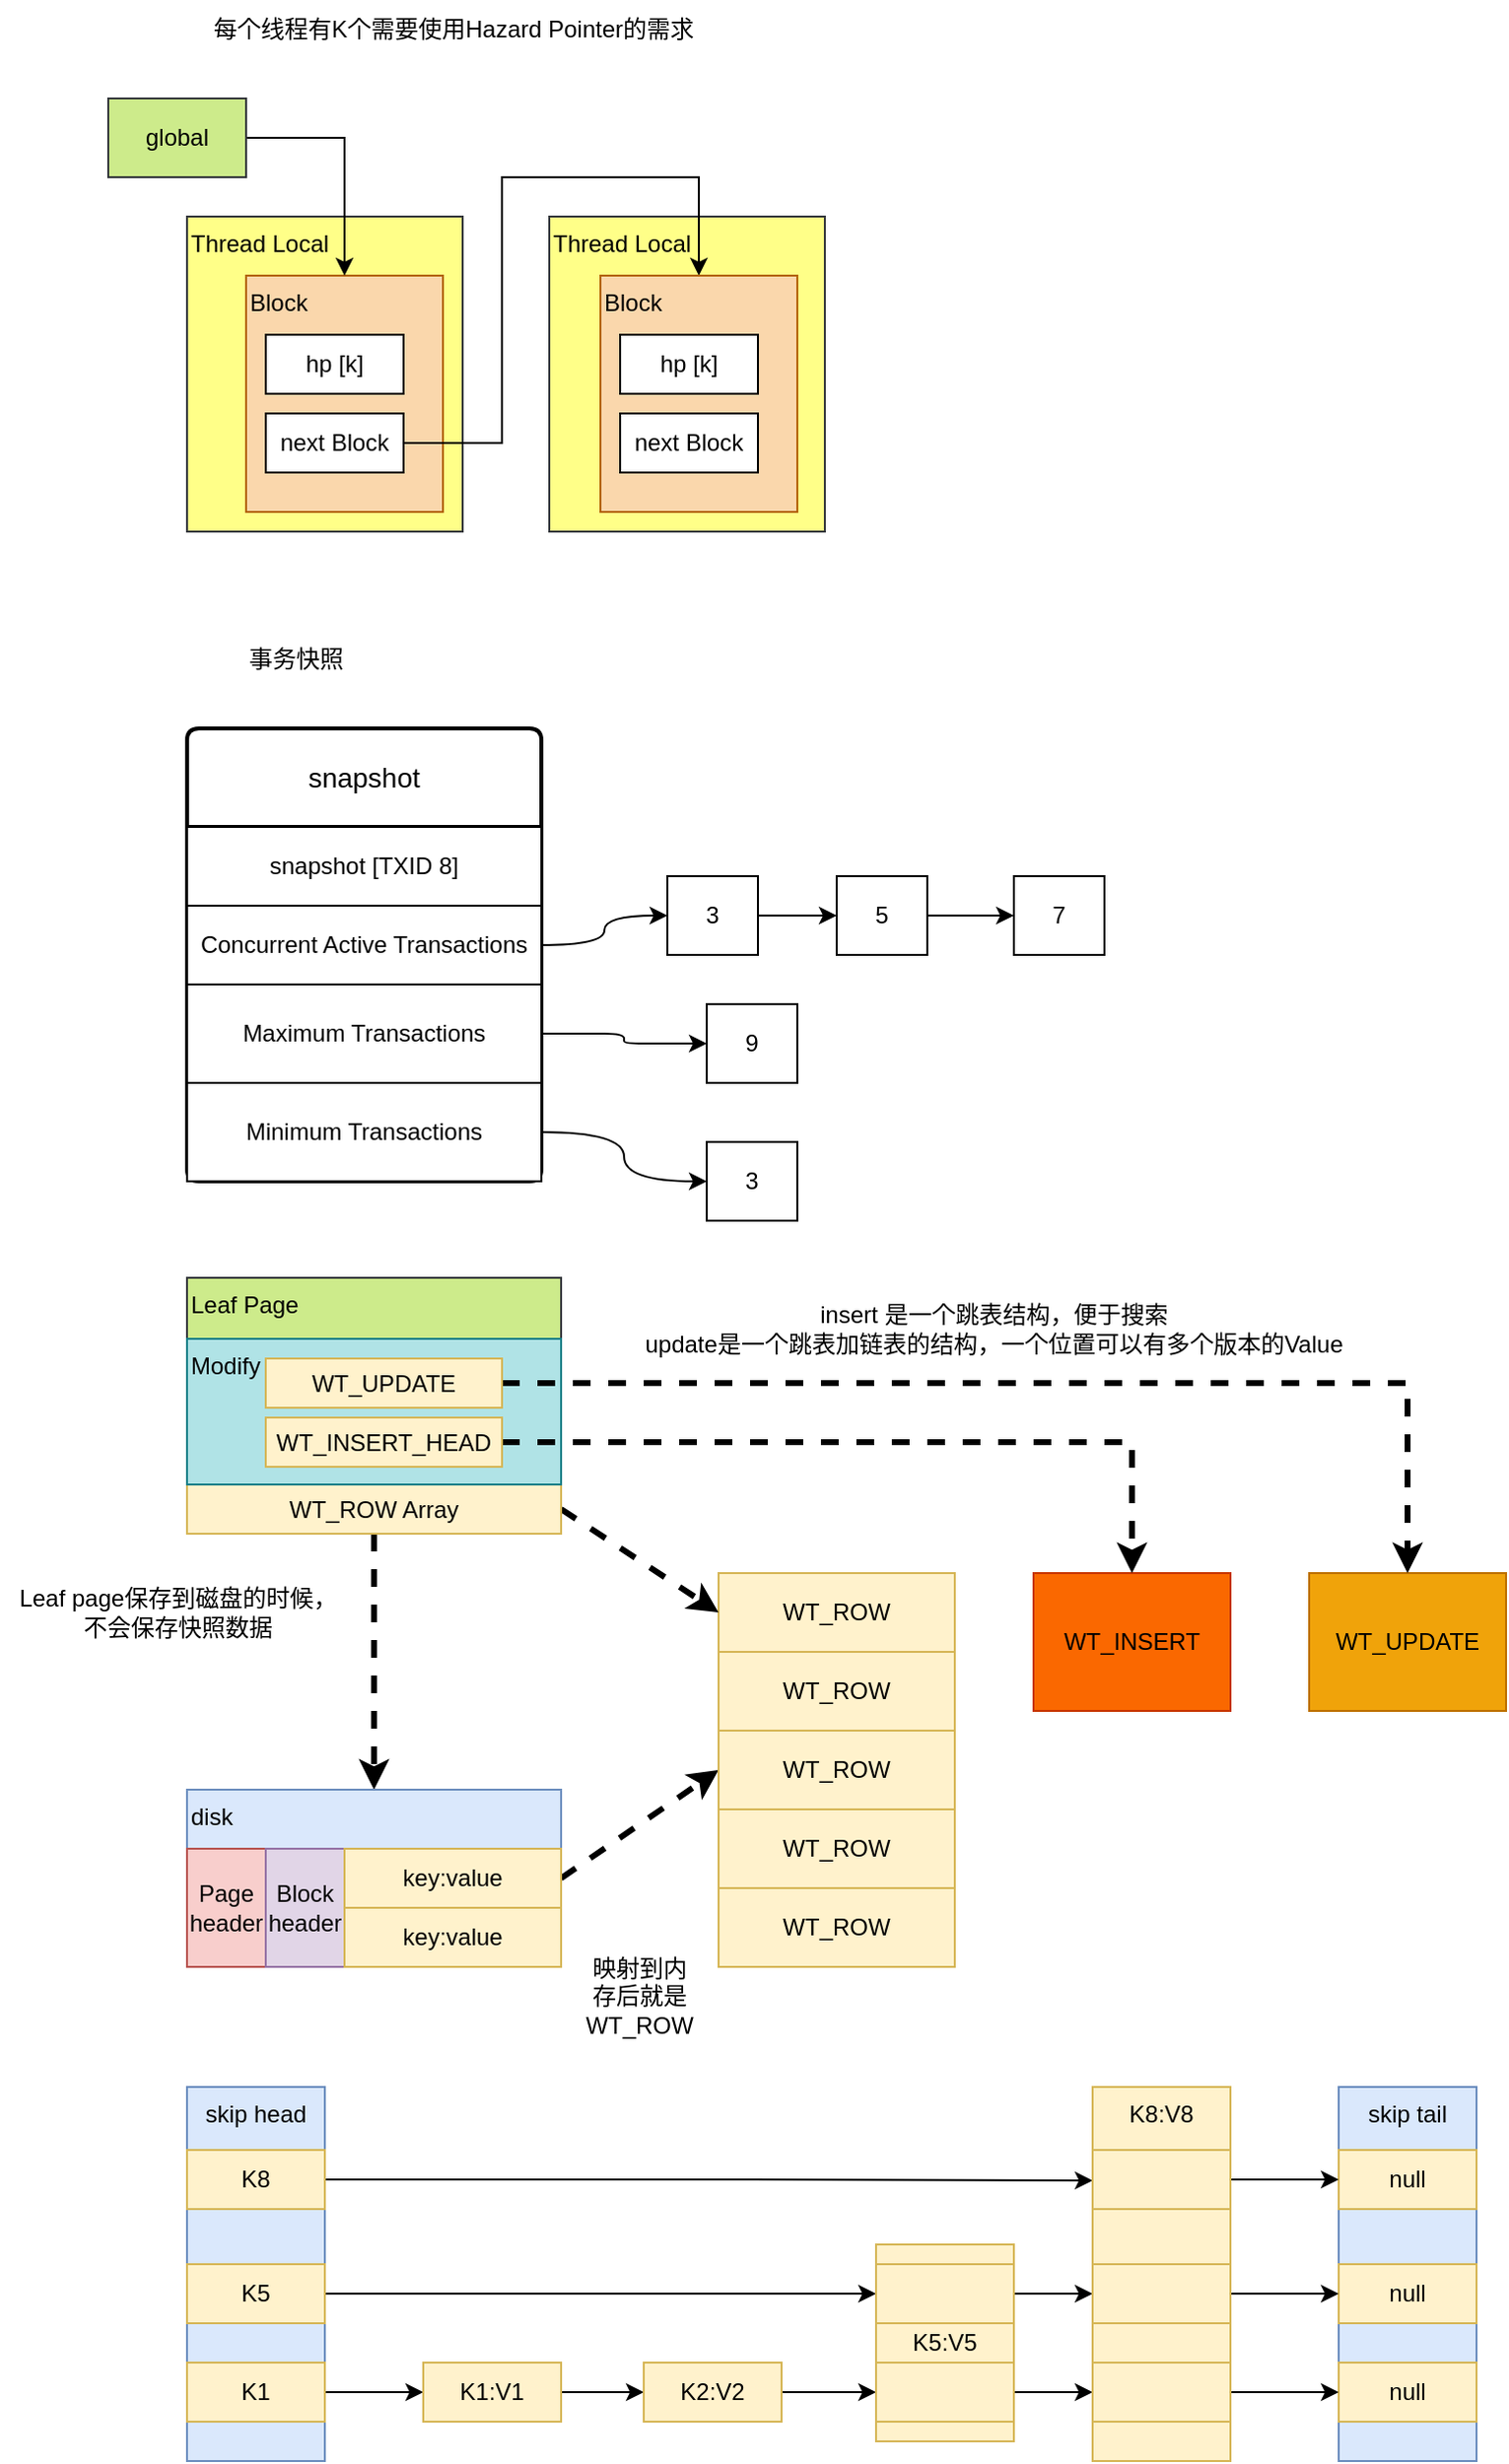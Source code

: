 <mxfile version="22.1.4" type="github">
  <diagram name="第 1 页" id="l_VDj7RniCNkkYwKN7s-">
    <mxGraphModel dx="1621" dy="432" grid="1" gridSize="10" guides="1" tooltips="1" connect="1" arrows="1" fold="1" page="1" pageScale="1" pageWidth="827" pageHeight="1169" math="0" shadow="0">
      <root>
        <mxCell id="0" />
        <mxCell id="1" parent="0" />
        <mxCell id="otWDZC7-YqKMgpGTvqDg-13" value="Thread Local" style="rounded=0;whiteSpace=wrap;html=1;align=left;verticalAlign=top;fillColor=#ffff88;strokeColor=#36393d;" parent="1" vertex="1">
          <mxGeometry x="274" y="250" width="140" height="160" as="geometry" />
        </mxCell>
        <mxCell id="otWDZC7-YqKMgpGTvqDg-12" value="Thread Local" style="rounded=0;whiteSpace=wrap;html=1;align=left;verticalAlign=top;fillColor=#ffff88;strokeColor=#36393d;" parent="1" vertex="1">
          <mxGeometry x="90" y="250" width="140" height="160" as="geometry" />
        </mxCell>
        <mxCell id="otWDZC7-YqKMgpGTvqDg-1" value="&lt;div style=&quot;&quot;&gt;&lt;span style=&quot;background-color: initial;&quot;&gt;Block&lt;/span&gt;&lt;/div&gt;" style="rounded=0;whiteSpace=wrap;html=1;align=left;verticalAlign=top;fillColor=#fad7ac;strokeColor=#b46504;" parent="1" vertex="1">
          <mxGeometry x="120" y="280" width="100" height="120" as="geometry" />
        </mxCell>
        <mxCell id="otWDZC7-YqKMgpGTvqDg-2" value="每个线程有K个需要使用Hazard Pointer的需求" style="text;html=1;align=center;verticalAlign=middle;resizable=0;points=[];autosize=1;strokeColor=none;fillColor=none;" parent="1" vertex="1">
          <mxGeometry x="90" y="140" width="270" height="30" as="geometry" />
        </mxCell>
        <mxCell id="otWDZC7-YqKMgpGTvqDg-3" value="hp [k]" style="rounded=0;whiteSpace=wrap;html=1;" parent="1" vertex="1">
          <mxGeometry x="130" y="310" width="70" height="30" as="geometry" />
        </mxCell>
        <mxCell id="otWDZC7-YqKMgpGTvqDg-11" style="edgeStyle=orthogonalEdgeStyle;rounded=0;orthogonalLoop=1;jettySize=auto;html=1;exitX=1;exitY=0.5;exitDx=0;exitDy=0;entryX=0.5;entryY=0;entryDx=0;entryDy=0;" parent="1" source="otWDZC7-YqKMgpGTvqDg-4" target="otWDZC7-YqKMgpGTvqDg-8" edge="1">
          <mxGeometry relative="1" as="geometry">
            <Array as="points">
              <mxPoint x="250" y="365" />
              <mxPoint x="250" y="230" />
              <mxPoint x="350" y="230" />
            </Array>
          </mxGeometry>
        </mxCell>
        <mxCell id="otWDZC7-YqKMgpGTvqDg-4" value="next Block" style="rounded=0;whiteSpace=wrap;html=1;" parent="1" vertex="1">
          <mxGeometry x="130" y="350" width="70" height="30" as="geometry" />
        </mxCell>
        <mxCell id="otWDZC7-YqKMgpGTvqDg-6" style="edgeStyle=orthogonalEdgeStyle;rounded=0;orthogonalLoop=1;jettySize=auto;html=1;exitX=1;exitY=0.5;exitDx=0;exitDy=0;entryX=0.5;entryY=0;entryDx=0;entryDy=0;" parent="1" source="otWDZC7-YqKMgpGTvqDg-5" target="otWDZC7-YqKMgpGTvqDg-1" edge="1">
          <mxGeometry relative="1" as="geometry" />
        </mxCell>
        <mxCell id="otWDZC7-YqKMgpGTvqDg-5" value="global" style="rounded=0;whiteSpace=wrap;html=1;fillColor=#cdeb8b;strokeColor=#36393d;" parent="1" vertex="1">
          <mxGeometry x="50" y="190" width="70" height="40" as="geometry" />
        </mxCell>
        <mxCell id="otWDZC7-YqKMgpGTvqDg-8" value="&lt;div style=&quot;&quot;&gt;&lt;span style=&quot;background-color: initial;&quot;&gt;Block&lt;/span&gt;&lt;/div&gt;" style="rounded=0;whiteSpace=wrap;html=1;align=left;verticalAlign=top;fillColor=#fad7ac;strokeColor=#b46504;" parent="1" vertex="1">
          <mxGeometry x="300" y="280" width="100" height="120" as="geometry" />
        </mxCell>
        <mxCell id="otWDZC7-YqKMgpGTvqDg-9" value="hp [k]" style="rounded=0;whiteSpace=wrap;html=1;" parent="1" vertex="1">
          <mxGeometry x="310" y="310" width="70" height="30" as="geometry" />
        </mxCell>
        <mxCell id="otWDZC7-YqKMgpGTvqDg-10" value="next Block" style="rounded=0;whiteSpace=wrap;html=1;" parent="1" vertex="1">
          <mxGeometry x="310" y="350" width="70" height="30" as="geometry" />
        </mxCell>
        <mxCell id="SGlzBJ18NT37UxBMCm3J-1" value="事务快照" style="text;html=1;align=center;verticalAlign=middle;resizable=0;points=[];autosize=1;strokeColor=none;fillColor=none;" parent="1" vertex="1">
          <mxGeometry x="110" y="460" width="70" height="30" as="geometry" />
        </mxCell>
        <mxCell id="SGlzBJ18NT37UxBMCm3J-3" value="snapshot" style="swimlane;childLayout=stackLayout;horizontal=1;startSize=50;horizontalStack=0;rounded=1;fontSize=14;fontStyle=0;strokeWidth=2;resizeParent=0;resizeLast=1;shadow=0;dashed=0;align=center;arcSize=4;whiteSpace=wrap;html=1;" parent="1" vertex="1">
          <mxGeometry x="90" y="510" width="180" height="230" as="geometry">
            <mxRectangle x="90" y="510" width="80" height="50" as="alternateBounds" />
          </mxGeometry>
        </mxCell>
        <mxCell id="SGlzBJ18NT37UxBMCm3J-6" value="snapshot [TXID 8]" style="whiteSpace=wrap;html=1;align=center;" parent="SGlzBJ18NT37UxBMCm3J-3" vertex="1">
          <mxGeometry y="50" width="180" height="40" as="geometry" />
        </mxCell>
        <mxCell id="SGlzBJ18NT37UxBMCm3J-7" value="Concurrent Active Transactions" style="whiteSpace=wrap;html=1;align=center;" parent="SGlzBJ18NT37UxBMCm3J-3" vertex="1">
          <mxGeometry y="90" width="180" height="40" as="geometry" />
        </mxCell>
        <mxCell id="SGlzBJ18NT37UxBMCm3J-5" value="Maximum Transactions" style="whiteSpace=wrap;html=1;align=center;" parent="SGlzBJ18NT37UxBMCm3J-3" vertex="1">
          <mxGeometry y="130" width="180" height="50" as="geometry" />
        </mxCell>
        <mxCell id="SGlzBJ18NT37UxBMCm3J-8" value="Minimum Transactions" style="whiteSpace=wrap;html=1;align=center;" parent="SGlzBJ18NT37UxBMCm3J-3" vertex="1">
          <mxGeometry y="180" width="180" height="50" as="geometry" />
        </mxCell>
        <mxCell id="SGlzBJ18NT37UxBMCm3J-13" style="edgeStyle=orthogonalEdgeStyle;rounded=0;orthogonalLoop=1;jettySize=auto;html=1;entryX=0;entryY=0.5;entryDx=0;entryDy=0;" parent="1" source="SGlzBJ18NT37UxBMCm3J-9" target="SGlzBJ18NT37UxBMCm3J-10" edge="1">
          <mxGeometry relative="1" as="geometry" />
        </mxCell>
        <mxCell id="SGlzBJ18NT37UxBMCm3J-9" value="3" style="rounded=0;whiteSpace=wrap;html=1;" parent="1" vertex="1">
          <mxGeometry x="334" y="585" width="46" height="40" as="geometry" />
        </mxCell>
        <mxCell id="SGlzBJ18NT37UxBMCm3J-14" style="edgeStyle=orthogonalEdgeStyle;rounded=0;orthogonalLoop=1;jettySize=auto;html=1;entryX=0;entryY=0.5;entryDx=0;entryDy=0;strokeColor=default;" parent="1" source="SGlzBJ18NT37UxBMCm3J-10" target="SGlzBJ18NT37UxBMCm3J-11" edge="1">
          <mxGeometry relative="1" as="geometry" />
        </mxCell>
        <mxCell id="SGlzBJ18NT37UxBMCm3J-10" value="5" style="rounded=0;whiteSpace=wrap;html=1;" parent="1" vertex="1">
          <mxGeometry x="420" y="585" width="46" height="40" as="geometry" />
        </mxCell>
        <mxCell id="SGlzBJ18NT37UxBMCm3J-11" value="7" style="rounded=0;whiteSpace=wrap;html=1;" parent="1" vertex="1">
          <mxGeometry x="510" y="585" width="46" height="40" as="geometry" />
        </mxCell>
        <mxCell id="SGlzBJ18NT37UxBMCm3J-12" style="edgeStyle=orthogonalEdgeStyle;orthogonalLoop=1;jettySize=auto;html=1;exitX=1;exitY=0.5;exitDx=0;exitDy=0;entryX=0;entryY=0.5;entryDx=0;entryDy=0;curved=1;" parent="1" source="SGlzBJ18NT37UxBMCm3J-7" target="SGlzBJ18NT37UxBMCm3J-9" edge="1">
          <mxGeometry relative="1" as="geometry" />
        </mxCell>
        <mxCell id="SGlzBJ18NT37UxBMCm3J-15" value="9" style="rounded=0;whiteSpace=wrap;html=1;" parent="1" vertex="1">
          <mxGeometry x="354" y="650" width="46" height="40" as="geometry" />
        </mxCell>
        <mxCell id="SGlzBJ18NT37UxBMCm3J-16" value="3" style="rounded=0;whiteSpace=wrap;html=1;" parent="1" vertex="1">
          <mxGeometry x="354" y="720" width="46" height="40" as="geometry" />
        </mxCell>
        <mxCell id="SGlzBJ18NT37UxBMCm3J-17" style="edgeStyle=orthogonalEdgeStyle;orthogonalLoop=1;jettySize=auto;html=1;entryX=0;entryY=0.5;entryDx=0;entryDy=0;rounded=1;" parent="1" source="SGlzBJ18NT37UxBMCm3J-5" target="SGlzBJ18NT37UxBMCm3J-15" edge="1">
          <mxGeometry relative="1" as="geometry" />
        </mxCell>
        <mxCell id="SGlzBJ18NT37UxBMCm3J-18" style="edgeStyle=orthogonalEdgeStyle;orthogonalLoop=1;jettySize=auto;html=1;entryX=0;entryY=0.5;entryDx=0;entryDy=0;curved=1;" parent="1" source="SGlzBJ18NT37UxBMCm3J-8" target="SGlzBJ18NT37UxBMCm3J-16" edge="1">
          <mxGeometry relative="1" as="geometry" />
        </mxCell>
        <mxCell id="-jzMJGOkESsOyINMxNVx-3" style="edgeStyle=orthogonalEdgeStyle;rounded=0;orthogonalLoop=1;jettySize=auto;html=1;entryX=0.5;entryY=0;entryDx=0;entryDy=0;dashed=1;strokeWidth=3;" edge="1" parent="1" source="-jzMJGOkESsOyINMxNVx-1" target="-jzMJGOkESsOyINMxNVx-2">
          <mxGeometry relative="1" as="geometry" />
        </mxCell>
        <mxCell id="-jzMJGOkESsOyINMxNVx-1" value="Leaf Page" style="rounded=0;whiteSpace=wrap;html=1;align=left;horizontal=1;verticalAlign=top;fillColor=#cdeb8b;strokeColor=#36393d;" vertex="1" parent="1">
          <mxGeometry x="90" y="789" width="190" height="130" as="geometry" />
        </mxCell>
        <mxCell id="-jzMJGOkESsOyINMxNVx-2" value="disk" style="rounded=0;whiteSpace=wrap;html=1;align=left;verticalAlign=top;fillColor=#dae8fc;strokeColor=#6c8ebf;" vertex="1" parent="1">
          <mxGeometry x="90" y="1049" width="190" height="90" as="geometry" />
        </mxCell>
        <mxCell id="-jzMJGOkESsOyINMxNVx-4" value="Page header" style="rounded=0;whiteSpace=wrap;html=1;fillColor=#f8cecc;strokeColor=#b85450;" vertex="1" parent="1">
          <mxGeometry x="90" y="1079" width="40" height="60" as="geometry" />
        </mxCell>
        <mxCell id="-jzMJGOkESsOyINMxNVx-5" value="Block&lt;br&gt;header" style="rounded=0;whiteSpace=wrap;html=1;fillColor=#e1d5e7;strokeColor=#9673a6;" vertex="1" parent="1">
          <mxGeometry x="130" y="1079" width="40" height="60" as="geometry" />
        </mxCell>
        <mxCell id="-jzMJGOkESsOyINMxNVx-6" value="" style="rounded=0;whiteSpace=wrap;html=1;" vertex="1" parent="1">
          <mxGeometry x="170" y="1079" width="110" height="60" as="geometry" />
        </mxCell>
        <mxCell id="-jzMJGOkESsOyINMxNVx-13" style="rounded=0;orthogonalLoop=1;jettySize=auto;html=1;exitX=1;exitY=0.5;exitDx=0;exitDy=0;entryX=0;entryY=0.5;entryDx=0;entryDy=0;strokeWidth=3;dashed=1;" edge="1" parent="1" source="-jzMJGOkESsOyINMxNVx-7" target="-jzMJGOkESsOyINMxNVx-10">
          <mxGeometry relative="1" as="geometry" />
        </mxCell>
        <mxCell id="-jzMJGOkESsOyINMxNVx-7" value="key:value" style="rounded=0;whiteSpace=wrap;html=1;fillColor=#fff2cc;strokeColor=#d6b656;" vertex="1" parent="1">
          <mxGeometry x="170" y="1079" width="110" height="30" as="geometry" />
        </mxCell>
        <mxCell id="-jzMJGOkESsOyINMxNVx-8" value="key:value" style="rounded=0;whiteSpace=wrap;html=1;fillColor=#fff2cc;strokeColor=#d6b656;" vertex="1" parent="1">
          <mxGeometry x="170" y="1109" width="110" height="30" as="geometry" />
        </mxCell>
        <mxCell id="-jzMJGOkESsOyINMxNVx-9" value="Leaf page保存到磁盘的时候，&lt;br&gt;不会保存快照数据" style="text;html=1;align=center;verticalAlign=middle;resizable=0;points=[];autosize=1;strokeColor=none;fillColor=none;" vertex="1" parent="1">
          <mxGeometry x="-5" y="939" width="180" height="40" as="geometry" />
        </mxCell>
        <mxCell id="-jzMJGOkESsOyINMxNVx-10" value="" style="rounded=0;whiteSpace=wrap;html=1;fillColor=#fff2cc;strokeColor=#d6b656;align=center;verticalAlign=top;" vertex="1" parent="1">
          <mxGeometry x="360" y="939" width="120" height="200" as="geometry" />
        </mxCell>
        <mxCell id="-jzMJGOkESsOyINMxNVx-11" value="WT_INSERT" style="rounded=0;whiteSpace=wrap;html=1;fillColor=#fa6800;fontColor=#000000;strokeColor=#C73500;" vertex="1" parent="1">
          <mxGeometry x="520" y="939" width="100" height="70" as="geometry" />
        </mxCell>
        <mxCell id="-jzMJGOkESsOyINMxNVx-14" value="映射到内存后就是WT_ROW" style="text;html=1;strokeColor=none;fillColor=none;align=center;verticalAlign=middle;whiteSpace=wrap;rounded=0;" vertex="1" parent="1">
          <mxGeometry x="290" y="1139" width="60" height="30" as="geometry" />
        </mxCell>
        <mxCell id="-jzMJGOkESsOyINMxNVx-15" value="WT_ROW" style="rounded=0;whiteSpace=wrap;html=1;fillColor=#fff2cc;strokeColor=#d6b656;" vertex="1" parent="1">
          <mxGeometry x="360" y="939" width="120" height="40" as="geometry" />
        </mxCell>
        <mxCell id="-jzMJGOkESsOyINMxNVx-16" value="WT_ROW" style="rounded=0;whiteSpace=wrap;html=1;fillColor=#fff2cc;strokeColor=#d6b656;" vertex="1" parent="1">
          <mxGeometry x="360" y="979" width="120" height="40" as="geometry" />
        </mxCell>
        <mxCell id="-jzMJGOkESsOyINMxNVx-17" value="WT_ROW" style="rounded=0;whiteSpace=wrap;html=1;fillColor=#fff2cc;strokeColor=#d6b656;" vertex="1" parent="1">
          <mxGeometry x="360" y="1019" width="120" height="40" as="geometry" />
        </mxCell>
        <mxCell id="-jzMJGOkESsOyINMxNVx-18" value="WT_ROW" style="rounded=0;whiteSpace=wrap;html=1;fillColor=#fff2cc;strokeColor=#d6b656;" vertex="1" parent="1">
          <mxGeometry x="360" y="1059" width="120" height="40" as="geometry" />
        </mxCell>
        <mxCell id="-jzMJGOkESsOyINMxNVx-19" value="WT_ROW" style="rounded=0;whiteSpace=wrap;html=1;fillColor=#fff2cc;strokeColor=#d6b656;" vertex="1" parent="1">
          <mxGeometry x="360" y="1099" width="120" height="40" as="geometry" />
        </mxCell>
        <mxCell id="-jzMJGOkESsOyINMxNVx-21" style="rounded=0;orthogonalLoop=1;jettySize=auto;html=1;exitX=1;exitY=0.5;exitDx=0;exitDy=0;entryX=0;entryY=0.5;entryDx=0;entryDy=0;strokeWidth=3;dashed=1;" edge="1" parent="1" source="-jzMJGOkESsOyINMxNVx-20" target="-jzMJGOkESsOyINMxNVx-15">
          <mxGeometry relative="1" as="geometry" />
        </mxCell>
        <mxCell id="-jzMJGOkESsOyINMxNVx-20" value="WT_ROW Array" style="rounded=0;whiteSpace=wrap;html=1;fillColor=#fff2cc;strokeColor=#d6b656;" vertex="1" parent="1">
          <mxGeometry x="90" y="894" width="190" height="25" as="geometry" />
        </mxCell>
        <mxCell id="-jzMJGOkESsOyINMxNVx-22" value="WT_UPDATE" style="rounded=0;whiteSpace=wrap;html=1;fillColor=#f0a30a;fontColor=#000000;strokeColor=#BD7000;" vertex="1" parent="1">
          <mxGeometry x="660" y="939" width="100" height="70" as="geometry" />
        </mxCell>
        <mxCell id="-jzMJGOkESsOyINMxNVx-28" value="Modify" style="rounded=0;whiteSpace=wrap;html=1;align=left;verticalAlign=top;fillColor=#b0e3e6;strokeColor=#0e8088;" vertex="1" parent="1">
          <mxGeometry x="90" y="820" width="190" height="74" as="geometry" />
        </mxCell>
        <mxCell id="-jzMJGOkESsOyINMxNVx-26" style="edgeStyle=orthogonalEdgeStyle;rounded=0;orthogonalLoop=1;jettySize=auto;html=1;entryX=0.5;entryY=0;entryDx=0;entryDy=0;strokeWidth=3;dashed=1;" edge="1" parent="1" source="-jzMJGOkESsOyINMxNVx-23" target="-jzMJGOkESsOyINMxNVx-11">
          <mxGeometry relative="1" as="geometry" />
        </mxCell>
        <mxCell id="-jzMJGOkESsOyINMxNVx-23" value="WT_INSERT_HEAD" style="rounded=0;whiteSpace=wrap;html=1;fillColor=#fff2cc;strokeColor=#d6b656;" vertex="1" parent="1">
          <mxGeometry x="130" y="860" width="120" height="25" as="geometry" />
        </mxCell>
        <mxCell id="-jzMJGOkESsOyINMxNVx-25" style="edgeStyle=orthogonalEdgeStyle;rounded=0;orthogonalLoop=1;jettySize=auto;html=1;entryX=0.5;entryY=0;entryDx=0;entryDy=0;strokeWidth=3;dashed=1;" edge="1" parent="1" source="-jzMJGOkESsOyINMxNVx-24" target="-jzMJGOkESsOyINMxNVx-22">
          <mxGeometry relative="1" as="geometry" />
        </mxCell>
        <mxCell id="-jzMJGOkESsOyINMxNVx-24" value="WT_UPDATE" style="rounded=0;whiteSpace=wrap;html=1;fillColor=#fff2cc;strokeColor=#d6b656;" vertex="1" parent="1">
          <mxGeometry x="130" y="830" width="120" height="25" as="geometry" />
        </mxCell>
        <mxCell id="-jzMJGOkESsOyINMxNVx-27" value="skip head" style="rounded=0;whiteSpace=wrap;html=1;verticalAlign=top;align=center;fillColor=#dae8fc;strokeColor=#6c8ebf;" vertex="1" parent="1">
          <mxGeometry x="90" y="1200" width="70" height="190" as="geometry" />
        </mxCell>
        <mxCell id="-jzMJGOkESsOyINMxNVx-29" value="insert 是一个跳表结构，便于搜索&lt;br&gt;update是一个跳表加链表的结构，一个位置可以有多个版本的Value" style="text;html=1;strokeColor=none;fillColor=none;align=center;verticalAlign=middle;whiteSpace=wrap;rounded=0;" vertex="1" parent="1">
          <mxGeometry x="280" y="800" width="440" height="30" as="geometry" />
        </mxCell>
        <mxCell id="-jzMJGOkESsOyINMxNVx-39" value="" style="edgeStyle=orthogonalEdgeStyle;rounded=0;orthogonalLoop=1;jettySize=auto;html=1;entryX=0;entryY=0.25;entryDx=0;entryDy=0;" edge="1" parent="1" source="-jzMJGOkESsOyINMxNVx-30" target="-jzMJGOkESsOyINMxNVx-35">
          <mxGeometry relative="1" as="geometry" />
        </mxCell>
        <mxCell id="-jzMJGOkESsOyINMxNVx-30" value="K8" style="rounded=0;whiteSpace=wrap;html=1;fillColor=#fff2cc;strokeColor=#d6b656;" vertex="1" parent="1">
          <mxGeometry x="90" y="1232" width="70" height="30" as="geometry" />
        </mxCell>
        <mxCell id="-jzMJGOkESsOyINMxNVx-54" style="edgeStyle=orthogonalEdgeStyle;rounded=0;orthogonalLoop=1;jettySize=auto;html=1;entryX=0;entryY=0.25;entryDx=0;entryDy=0;" edge="1" parent="1" source="-jzMJGOkESsOyINMxNVx-31" target="-jzMJGOkESsOyINMxNVx-38">
          <mxGeometry relative="1" as="geometry" />
        </mxCell>
        <mxCell id="-jzMJGOkESsOyINMxNVx-31" value="K5" style="rounded=0;whiteSpace=wrap;html=1;fillColor=#fff2cc;strokeColor=#d6b656;" vertex="1" parent="1">
          <mxGeometry x="90" y="1290" width="70" height="30" as="geometry" />
        </mxCell>
        <mxCell id="-jzMJGOkESsOyINMxNVx-36" value="" style="edgeStyle=orthogonalEdgeStyle;rounded=0;orthogonalLoop=1;jettySize=auto;html=1;" edge="1" parent="1" source="-jzMJGOkESsOyINMxNVx-32" target="-jzMJGOkESsOyINMxNVx-34">
          <mxGeometry relative="1" as="geometry" />
        </mxCell>
        <mxCell id="-jzMJGOkESsOyINMxNVx-32" value="K1" style="rounded=0;whiteSpace=wrap;html=1;fillColor=#fff2cc;strokeColor=#d6b656;" vertex="1" parent="1">
          <mxGeometry x="90" y="1340" width="70" height="30" as="geometry" />
        </mxCell>
        <mxCell id="-jzMJGOkESsOyINMxNVx-47" value="" style="edgeStyle=orthogonalEdgeStyle;rounded=0;orthogonalLoop=1;jettySize=auto;html=1;" edge="1" parent="1" source="-jzMJGOkESsOyINMxNVx-34" target="-jzMJGOkESsOyINMxNVx-46">
          <mxGeometry relative="1" as="geometry" />
        </mxCell>
        <mxCell id="-jzMJGOkESsOyINMxNVx-34" value="K1:V1" style="rounded=0;whiteSpace=wrap;html=1;fillColor=#fff2cc;strokeColor=#d6b656;" vertex="1" parent="1">
          <mxGeometry x="210" y="1340" width="70" height="30" as="geometry" />
        </mxCell>
        <mxCell id="-jzMJGOkESsOyINMxNVx-35" value="K8:V8" style="rounded=0;whiteSpace=wrap;html=1;fillColor=#fff2cc;strokeColor=#d6b656;verticalAlign=top;" vertex="1" parent="1">
          <mxGeometry x="550" y="1200" width="70" height="190" as="geometry" />
        </mxCell>
        <mxCell id="-jzMJGOkESsOyINMxNVx-38" value="K5:V5" style="rounded=0;whiteSpace=wrap;html=1;fillColor=#fff2cc;strokeColor=#d6b656;" vertex="1" parent="1">
          <mxGeometry x="440" y="1280" width="70" height="100" as="geometry" />
        </mxCell>
        <mxCell id="-jzMJGOkESsOyINMxNVx-44" value="skip tail" style="rounded=0;whiteSpace=wrap;html=1;verticalAlign=top;align=center;fillColor=#dae8fc;strokeColor=#6c8ebf;" vertex="1" parent="1">
          <mxGeometry x="675" y="1200" width="70" height="190" as="geometry" />
        </mxCell>
        <mxCell id="-jzMJGOkESsOyINMxNVx-57" style="edgeStyle=orthogonalEdgeStyle;rounded=0;orthogonalLoop=1;jettySize=auto;html=1;entryX=0;entryY=0.75;entryDx=0;entryDy=0;" edge="1" parent="1" source="-jzMJGOkESsOyINMxNVx-46" target="-jzMJGOkESsOyINMxNVx-38">
          <mxGeometry relative="1" as="geometry" />
        </mxCell>
        <mxCell id="-jzMJGOkESsOyINMxNVx-46" value="K2:V2" style="rounded=0;whiteSpace=wrap;html=1;fillColor=#fff2cc;strokeColor=#d6b656;" vertex="1" parent="1">
          <mxGeometry x="322" y="1340" width="70" height="30" as="geometry" />
        </mxCell>
        <mxCell id="-jzMJGOkESsOyINMxNVx-49" value="null" style="rounded=0;whiteSpace=wrap;html=1;fillColor=#fff2cc;strokeColor=#d6b656;" vertex="1" parent="1">
          <mxGeometry x="675" y="1340" width="70" height="30" as="geometry" />
        </mxCell>
        <mxCell id="-jzMJGOkESsOyINMxNVx-50" value="null" style="rounded=0;whiteSpace=wrap;html=1;fillColor=#fff2cc;strokeColor=#d6b656;" vertex="1" parent="1">
          <mxGeometry x="675" y="1290" width="70" height="30" as="geometry" />
        </mxCell>
        <mxCell id="-jzMJGOkESsOyINMxNVx-51" value="null" style="rounded=0;whiteSpace=wrap;html=1;fillColor=#fff2cc;strokeColor=#d6b656;" vertex="1" parent="1">
          <mxGeometry x="675" y="1232" width="70" height="30" as="geometry" />
        </mxCell>
        <mxCell id="-jzMJGOkESsOyINMxNVx-60" style="edgeStyle=orthogonalEdgeStyle;rounded=0;orthogonalLoop=1;jettySize=auto;html=1;entryX=0;entryY=0.5;entryDx=0;entryDy=0;" edge="1" parent="1" source="-jzMJGOkESsOyINMxNVx-58" target="-jzMJGOkESsOyINMxNVx-59">
          <mxGeometry relative="1" as="geometry" />
        </mxCell>
        <mxCell id="-jzMJGOkESsOyINMxNVx-58" value="" style="rounded=0;whiteSpace=wrap;html=1;fillColor=#fff2cc;strokeColor=#d6b656;" vertex="1" parent="1">
          <mxGeometry x="440" y="1340" width="70" height="30" as="geometry" />
        </mxCell>
        <mxCell id="-jzMJGOkESsOyINMxNVx-61" style="edgeStyle=orthogonalEdgeStyle;rounded=0;orthogonalLoop=1;jettySize=auto;html=1;entryX=0;entryY=0.5;entryDx=0;entryDy=0;" edge="1" parent="1" source="-jzMJGOkESsOyINMxNVx-59" target="-jzMJGOkESsOyINMxNVx-49">
          <mxGeometry relative="1" as="geometry" />
        </mxCell>
        <mxCell id="-jzMJGOkESsOyINMxNVx-59" value="" style="rounded=0;whiteSpace=wrap;html=1;fillColor=#fff2cc;strokeColor=#d6b656;" vertex="1" parent="1">
          <mxGeometry x="550" y="1340" width="70" height="30" as="geometry" />
        </mxCell>
        <mxCell id="-jzMJGOkESsOyINMxNVx-67" value="" style="edgeStyle=orthogonalEdgeStyle;rounded=0;orthogonalLoop=1;jettySize=auto;html=1;" edge="1" parent="1" source="-jzMJGOkESsOyINMxNVx-62" target="-jzMJGOkESsOyINMxNVx-66">
          <mxGeometry relative="1" as="geometry" />
        </mxCell>
        <mxCell id="-jzMJGOkESsOyINMxNVx-62" value="" style="rounded=0;whiteSpace=wrap;html=1;fillColor=#fff2cc;strokeColor=#d6b656;" vertex="1" parent="1">
          <mxGeometry x="440" y="1290" width="70" height="30" as="geometry" />
        </mxCell>
        <mxCell id="-jzMJGOkESsOyINMxNVx-68" style="edgeStyle=orthogonalEdgeStyle;rounded=0;orthogonalLoop=1;jettySize=auto;html=1;entryX=0;entryY=0.5;entryDx=0;entryDy=0;" edge="1" parent="1" source="-jzMJGOkESsOyINMxNVx-66" target="-jzMJGOkESsOyINMxNVx-50">
          <mxGeometry relative="1" as="geometry" />
        </mxCell>
        <mxCell id="-jzMJGOkESsOyINMxNVx-66" value="" style="rounded=0;whiteSpace=wrap;html=1;fillColor=#fff2cc;strokeColor=#d6b656;" vertex="1" parent="1">
          <mxGeometry x="550" y="1290" width="70" height="30" as="geometry" />
        </mxCell>
        <mxCell id="-jzMJGOkESsOyINMxNVx-70" value="" style="edgeStyle=orthogonalEdgeStyle;rounded=0;orthogonalLoop=1;jettySize=auto;html=1;" edge="1" parent="1" source="-jzMJGOkESsOyINMxNVx-69" target="-jzMJGOkESsOyINMxNVx-51">
          <mxGeometry relative="1" as="geometry" />
        </mxCell>
        <mxCell id="-jzMJGOkESsOyINMxNVx-69" value="" style="rounded=0;whiteSpace=wrap;html=1;fillColor=#fff2cc;strokeColor=#d6b656;" vertex="1" parent="1">
          <mxGeometry x="550" y="1232" width="70" height="30" as="geometry" />
        </mxCell>
      </root>
    </mxGraphModel>
  </diagram>
</mxfile>
